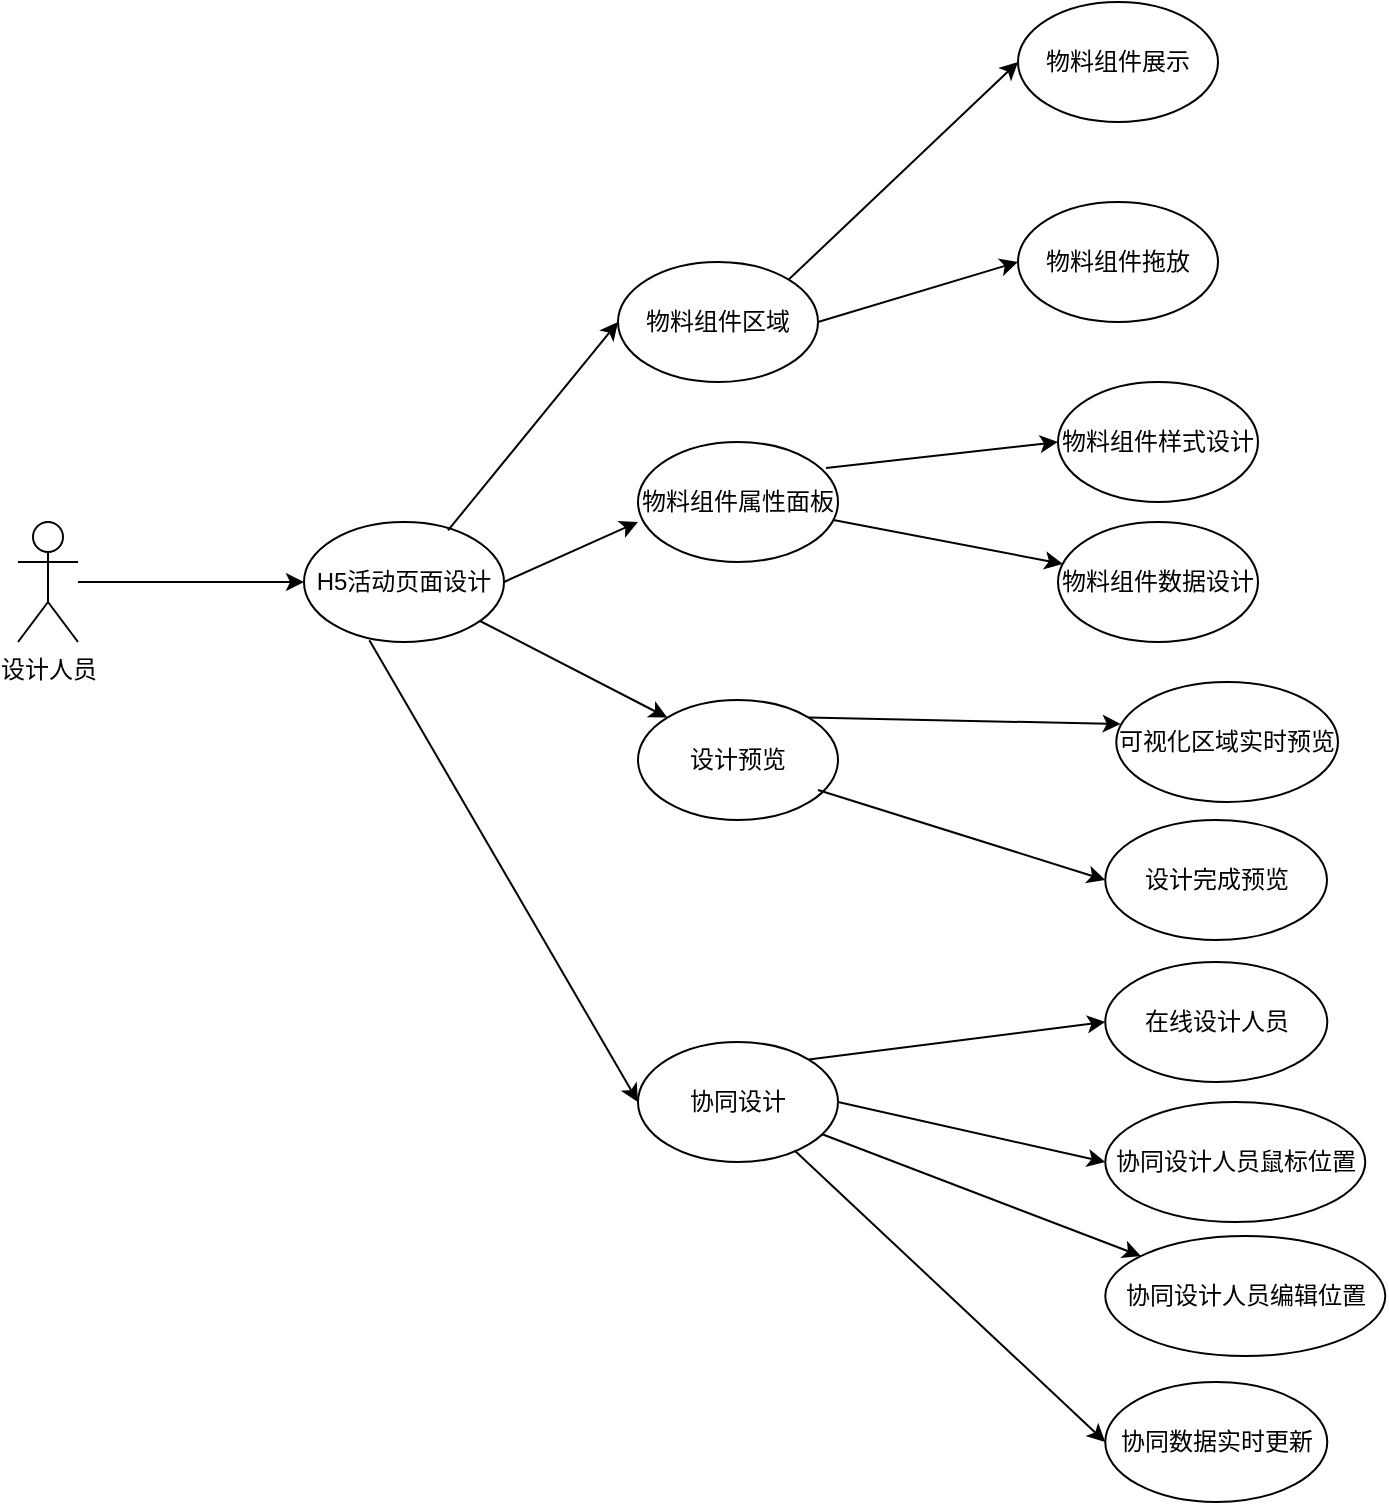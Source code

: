 <mxfile version="24.0.7" type="github">
  <diagram name="第 1 页" id="SOD4yIfJi6XNZIkdzN7P">
    <mxGraphModel dx="1247" dy="1146" grid="1" gridSize="10" guides="1" tooltips="1" connect="1" arrows="1" fold="1" page="1" pageScale="1" pageWidth="827" pageHeight="1169" math="0" shadow="0">
      <root>
        <mxCell id="0" />
        <mxCell id="1" parent="0" />
        <mxCell id="OTRfGgsEmkaz_7LcQihU-1" value="设计人员" style="shape=umlActor;verticalLabelPosition=bottom;verticalAlign=top;html=1;outlineConnect=0;" vertex="1" parent="1">
          <mxGeometry x="970" y="960" width="30" height="60" as="geometry" />
        </mxCell>
        <mxCell id="OTRfGgsEmkaz_7LcQihU-2" value="H5活动页面设计" style="ellipse;whiteSpace=wrap;html=1;" vertex="1" parent="1">
          <mxGeometry x="1113" y="960" width="100" height="60" as="geometry" />
        </mxCell>
        <mxCell id="OTRfGgsEmkaz_7LcQihU-3" value="" style="endArrow=classic;html=1;rounded=0;" edge="1" parent="1" target="OTRfGgsEmkaz_7LcQihU-2">
          <mxGeometry width="50" height="50" relative="1" as="geometry">
            <mxPoint x="1000" y="990" as="sourcePoint" />
            <mxPoint x="1201" y="860" as="targetPoint" />
          </mxGeometry>
        </mxCell>
        <mxCell id="OTRfGgsEmkaz_7LcQihU-4" value="物料组件展示" style="ellipse;whiteSpace=wrap;html=1;" vertex="1" parent="1">
          <mxGeometry x="1470" y="700" width="100" height="60" as="geometry" />
        </mxCell>
        <mxCell id="OTRfGgsEmkaz_7LcQihU-5" value="物料组件拖放" style="ellipse;whiteSpace=wrap;html=1;" vertex="1" parent="1">
          <mxGeometry x="1470" y="800" width="100" height="60" as="geometry" />
        </mxCell>
        <mxCell id="OTRfGgsEmkaz_7LcQihU-6" value="可视化区域实时预览" style="ellipse;whiteSpace=wrap;html=1;" vertex="1" parent="1">
          <mxGeometry x="1519.14" y="1040" width="110.86" height="60" as="geometry" />
        </mxCell>
        <mxCell id="OTRfGgsEmkaz_7LcQihU-7" value="物料组件属性面板" style="ellipse;whiteSpace=wrap;html=1;" vertex="1" parent="1">
          <mxGeometry x="1280" y="920" width="100" height="60" as="geometry" />
        </mxCell>
        <mxCell id="OTRfGgsEmkaz_7LcQihU-8" value="设计预览" style="ellipse;whiteSpace=wrap;html=1;" vertex="1" parent="1">
          <mxGeometry x="1280" y="1049" width="100" height="60" as="geometry" />
        </mxCell>
        <mxCell id="OTRfGgsEmkaz_7LcQihU-9" value="物料组件样式设计" style="ellipse;whiteSpace=wrap;html=1;" vertex="1" parent="1">
          <mxGeometry x="1490" y="890" width="100" height="60" as="geometry" />
        </mxCell>
        <mxCell id="OTRfGgsEmkaz_7LcQihU-10" value="物料组件数据设计" style="ellipse;whiteSpace=wrap;html=1;" vertex="1" parent="1">
          <mxGeometry x="1490" y="960" width="100" height="60" as="geometry" />
        </mxCell>
        <mxCell id="OTRfGgsEmkaz_7LcQihU-11" value="" style="endArrow=classic;html=1;rounded=0;exitX=1;exitY=0;exitDx=0;exitDy=0;entryX=0.02;entryY=0.35;entryDx=0;entryDy=0;entryPerimeter=0;" edge="1" parent="1" source="OTRfGgsEmkaz_7LcQihU-8" target="OTRfGgsEmkaz_7LcQihU-6">
          <mxGeometry width="50" height="50" relative="1" as="geometry">
            <mxPoint x="1230" y="1010" as="sourcePoint" />
            <mxPoint x="1280" y="960" as="targetPoint" />
          </mxGeometry>
        </mxCell>
        <mxCell id="OTRfGgsEmkaz_7LcQihU-12" value="" style="endArrow=classic;html=1;rounded=0;exitX=1;exitY=0.5;exitDx=0;exitDy=0;" edge="1" parent="1" source="OTRfGgsEmkaz_7LcQihU-2">
          <mxGeometry width="50" height="50" relative="1" as="geometry">
            <mxPoint x="1230" y="1010" as="sourcePoint" />
            <mxPoint x="1280" y="960" as="targetPoint" />
          </mxGeometry>
        </mxCell>
        <mxCell id="OTRfGgsEmkaz_7LcQihU-13" value="" style="endArrow=classic;html=1;rounded=0;entryX=0;entryY=0;entryDx=0;entryDy=0;" edge="1" parent="1" source="OTRfGgsEmkaz_7LcQihU-2" target="OTRfGgsEmkaz_7LcQihU-8">
          <mxGeometry width="50" height="50" relative="1" as="geometry">
            <mxPoint x="1230" y="1010" as="sourcePoint" />
            <mxPoint x="1270" y="1130" as="targetPoint" />
          </mxGeometry>
        </mxCell>
        <mxCell id="OTRfGgsEmkaz_7LcQihU-14" value="" style="endArrow=classic;html=1;rounded=0;entryX=0;entryY=0.5;entryDx=0;entryDy=0;exitX=0.94;exitY=0.217;exitDx=0;exitDy=0;exitPerimeter=0;" edge="1" parent="1" source="OTRfGgsEmkaz_7LcQihU-7" target="OTRfGgsEmkaz_7LcQihU-9">
          <mxGeometry width="50" height="50" relative="1" as="geometry">
            <mxPoint x="1230" y="1010" as="sourcePoint" />
            <mxPoint x="1280" y="960" as="targetPoint" />
          </mxGeometry>
        </mxCell>
        <mxCell id="OTRfGgsEmkaz_7LcQihU-15" value="" style="endArrow=classic;html=1;rounded=0;" edge="1" parent="1" source="OTRfGgsEmkaz_7LcQihU-7" target="OTRfGgsEmkaz_7LcQihU-10">
          <mxGeometry width="50" height="50" relative="1" as="geometry">
            <mxPoint x="1230" y="1010" as="sourcePoint" />
            <mxPoint x="1280" y="960" as="targetPoint" />
          </mxGeometry>
        </mxCell>
        <mxCell id="OTRfGgsEmkaz_7LcQihU-16" value="协同设计" style="ellipse;whiteSpace=wrap;html=1;" vertex="1" parent="1">
          <mxGeometry x="1280" y="1220" width="100" height="60" as="geometry" />
        </mxCell>
        <mxCell id="OTRfGgsEmkaz_7LcQihU-17" value="" style="endArrow=classic;html=1;rounded=0;exitX=0.327;exitY=0.986;exitDx=0;exitDy=0;entryX=0;entryY=0.5;entryDx=0;entryDy=0;exitPerimeter=0;" edge="1" parent="1" source="OTRfGgsEmkaz_7LcQihU-2" target="OTRfGgsEmkaz_7LcQihU-16">
          <mxGeometry width="50" height="50" relative="1" as="geometry">
            <mxPoint x="1180" y="980" as="sourcePoint" />
            <mxPoint x="1305" y="1141" as="targetPoint" />
          </mxGeometry>
        </mxCell>
        <mxCell id="OTRfGgsEmkaz_7LcQihU-18" value="在线设计人员" style="ellipse;whiteSpace=wrap;html=1;" vertex="1" parent="1">
          <mxGeometry x="1513.64" y="1180" width="111" height="60" as="geometry" />
        </mxCell>
        <mxCell id="OTRfGgsEmkaz_7LcQihU-19" value="协同设计人员鼠标位置" style="ellipse;whiteSpace=wrap;html=1;" vertex="1" parent="1">
          <mxGeometry x="1513.64" y="1250" width="130" height="60" as="geometry" />
        </mxCell>
        <mxCell id="OTRfGgsEmkaz_7LcQihU-20" value="协同设计人员编辑位置" style="ellipse;whiteSpace=wrap;html=1;" vertex="1" parent="1">
          <mxGeometry x="1513.64" y="1317" width="140" height="60" as="geometry" />
        </mxCell>
        <mxCell id="OTRfGgsEmkaz_7LcQihU-21" value="协同数据实时更新" style="ellipse;whiteSpace=wrap;html=1;" vertex="1" parent="1">
          <mxGeometry x="1513.64" y="1390" width="111" height="60" as="geometry" />
        </mxCell>
        <mxCell id="OTRfGgsEmkaz_7LcQihU-22" value="" style="endArrow=classic;html=1;rounded=0;exitX=1;exitY=0;exitDx=0;exitDy=0;entryX=0;entryY=0.5;entryDx=0;entryDy=0;" edge="1" parent="1" source="OTRfGgsEmkaz_7LcQihU-16" target="OTRfGgsEmkaz_7LcQihU-18">
          <mxGeometry width="50" height="50" relative="1" as="geometry">
            <mxPoint x="1375.995" y="1258.787" as="sourcePoint" />
            <mxPoint x="1871.64" y="1420" as="targetPoint" />
          </mxGeometry>
        </mxCell>
        <mxCell id="OTRfGgsEmkaz_7LcQihU-23" value="" style="endArrow=classic;html=1;rounded=0;entryX=0;entryY=0.5;entryDx=0;entryDy=0;exitX=1;exitY=0.5;exitDx=0;exitDy=0;" edge="1" parent="1" source="OTRfGgsEmkaz_7LcQihU-16" target="OTRfGgsEmkaz_7LcQihU-19">
          <mxGeometry width="50" height="50" relative="1" as="geometry">
            <mxPoint x="1380" y="1260" as="sourcePoint" />
            <mxPoint x="1871.64" y="1420" as="targetPoint" />
          </mxGeometry>
        </mxCell>
        <mxCell id="OTRfGgsEmkaz_7LcQihU-24" value="" style="endArrow=classic;html=1;rounded=0;" edge="1" parent="1" source="OTRfGgsEmkaz_7LcQihU-16" target="OTRfGgsEmkaz_7LcQihU-20">
          <mxGeometry width="50" height="50" relative="1" as="geometry">
            <mxPoint x="1391.64" y="1280" as="sourcePoint" />
            <mxPoint x="1510.64" y="1210" as="targetPoint" />
          </mxGeometry>
        </mxCell>
        <mxCell id="OTRfGgsEmkaz_7LcQihU-25" value="" style="endArrow=classic;html=1;rounded=0;exitX=0.783;exitY=0.904;exitDx=0;exitDy=0;entryX=0;entryY=0.5;entryDx=0;entryDy=0;exitPerimeter=0;" edge="1" parent="1" source="OTRfGgsEmkaz_7LcQihU-16" target="OTRfGgsEmkaz_7LcQihU-21">
          <mxGeometry width="50" height="50" relative="1" as="geometry">
            <mxPoint x="1375.995" y="1301.213" as="sourcePoint" />
            <mxPoint x="1510.64" y="1281" as="targetPoint" />
          </mxGeometry>
        </mxCell>
        <mxCell id="OTRfGgsEmkaz_7LcQihU-26" value="物料组件区域" style="ellipse;whiteSpace=wrap;html=1;" vertex="1" parent="1">
          <mxGeometry x="1270" y="830" width="100" height="60" as="geometry" />
        </mxCell>
        <mxCell id="OTRfGgsEmkaz_7LcQihU-27" value="" style="endArrow=classic;html=1;rounded=0;entryX=0;entryY=0.5;entryDx=0;entryDy=0;exitX=1;exitY=0;exitDx=0;exitDy=0;" edge="1" parent="1" source="OTRfGgsEmkaz_7LcQihU-26" target="OTRfGgsEmkaz_7LcQihU-4">
          <mxGeometry width="50" height="50" relative="1" as="geometry">
            <mxPoint x="1384" y="943" as="sourcePoint" />
            <mxPoint x="1500" y="880" as="targetPoint" />
          </mxGeometry>
        </mxCell>
        <mxCell id="OTRfGgsEmkaz_7LcQihU-28" value="" style="endArrow=classic;html=1;rounded=0;entryX=0;entryY=0.5;entryDx=0;entryDy=0;exitX=1;exitY=0.5;exitDx=0;exitDy=0;" edge="1" parent="1" source="OTRfGgsEmkaz_7LcQihU-26" target="OTRfGgsEmkaz_7LcQihU-5">
          <mxGeometry width="50" height="50" relative="1" as="geometry">
            <mxPoint x="1378" y="829" as="sourcePoint" />
            <mxPoint x="1480" y="710" as="targetPoint" />
          </mxGeometry>
        </mxCell>
        <mxCell id="OTRfGgsEmkaz_7LcQihU-29" value="" style="endArrow=classic;html=1;rounded=0;exitX=0.72;exitY=0.07;exitDx=0;exitDy=0;exitPerimeter=0;entryX=0;entryY=0.5;entryDx=0;entryDy=0;" edge="1" parent="1" source="OTRfGgsEmkaz_7LcQihU-2" target="OTRfGgsEmkaz_7LcQihU-26">
          <mxGeometry width="50" height="50" relative="1" as="geometry">
            <mxPoint x="1223" y="1000" as="sourcePoint" />
            <mxPoint x="1290" y="970" as="targetPoint" />
          </mxGeometry>
        </mxCell>
        <mxCell id="OTRfGgsEmkaz_7LcQihU-30" value="设计完成预览" style="ellipse;whiteSpace=wrap;html=1;" vertex="1" parent="1">
          <mxGeometry x="1513.64" y="1109" width="110.86" height="60" as="geometry" />
        </mxCell>
        <mxCell id="OTRfGgsEmkaz_7LcQihU-31" value="" style="endArrow=classic;html=1;rounded=0;exitX=0.9;exitY=0.75;exitDx=0;exitDy=0;entryX=0;entryY=0.5;entryDx=0;entryDy=0;exitPerimeter=0;" edge="1" parent="1" target="OTRfGgsEmkaz_7LcQihU-30" source="OTRfGgsEmkaz_7LcQihU-8">
          <mxGeometry width="50" height="50" relative="1" as="geometry">
            <mxPoint x="1398" y="1089" as="sourcePoint" />
            <mxPoint x="1531" y="1071" as="targetPoint" />
          </mxGeometry>
        </mxCell>
      </root>
    </mxGraphModel>
  </diagram>
</mxfile>
